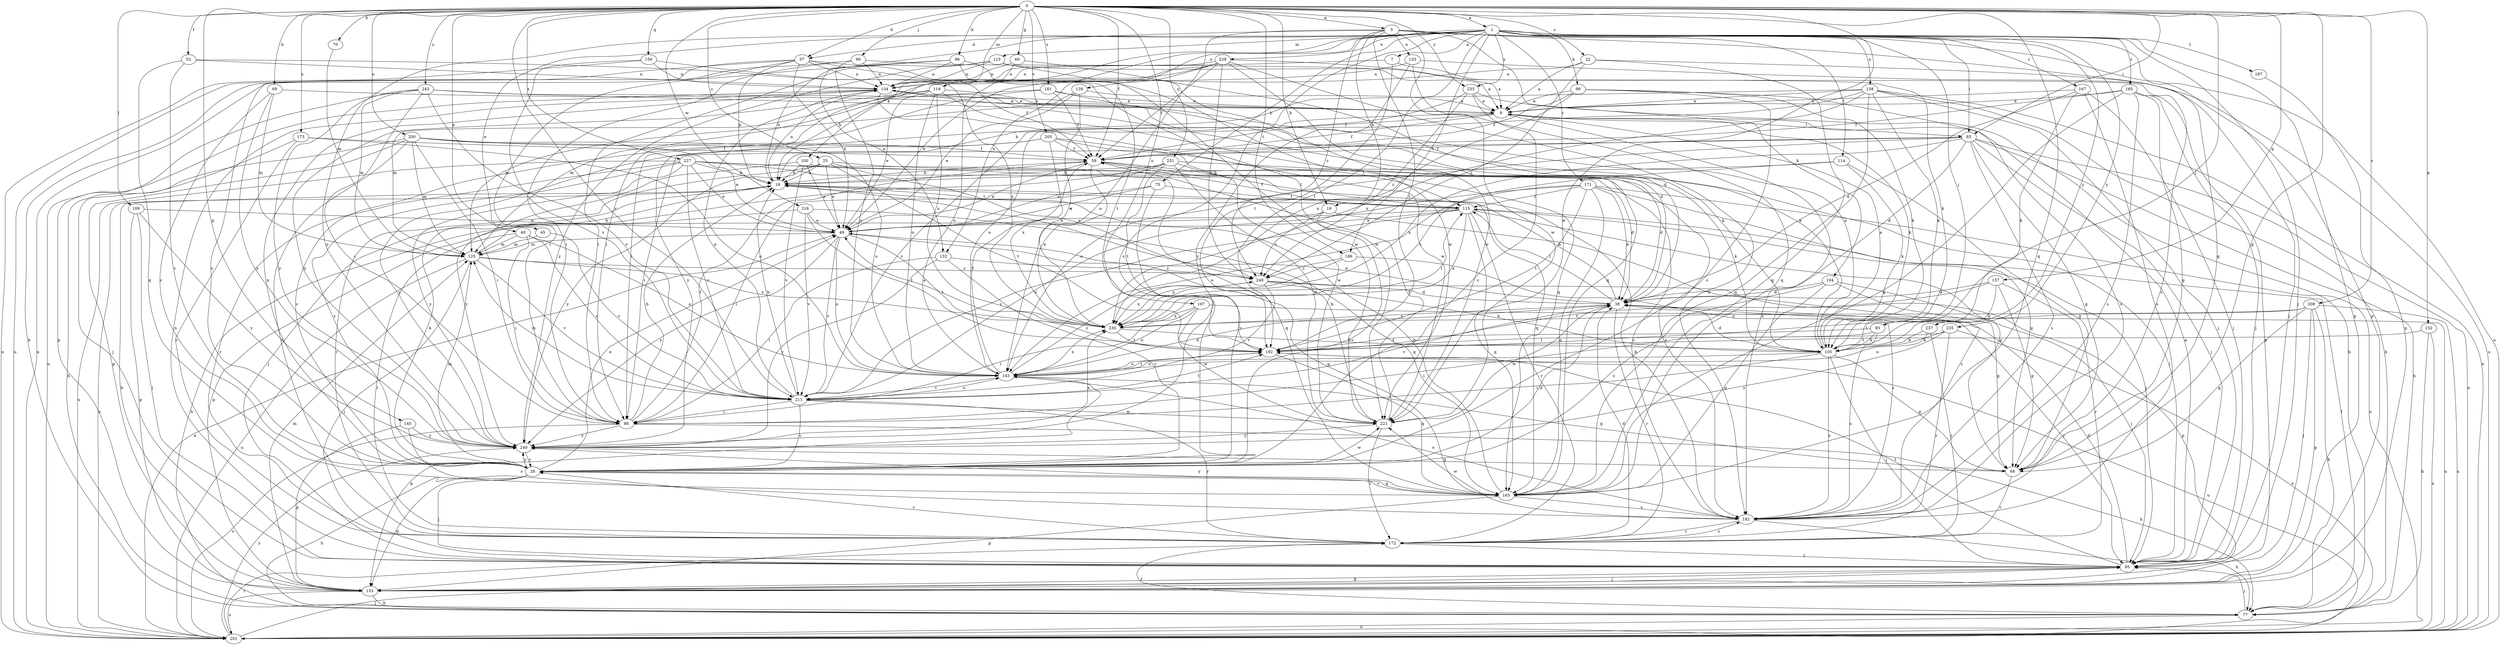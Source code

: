 strict digraph  {
0;
1;
3;
7;
9;
16;
19;
22;
25;
28;
37;
38;
40;
45;
49;
52;
58;
60;
68;
69;
70;
75;
77;
85;
86;
90;
93;
95;
96;
99;
100;
104;
105;
109;
114;
115;
119;
123;
125;
132;
133;
134;
138;
139;
143;
145;
152;
153;
156;
157;
163;
165;
167;
171;
172;
173;
181;
182;
186;
187;
192;
197;
200;
201;
205;
208;
211;
216;
221;
227;
229;
230;
231;
233;
235;
237;
240;
243;
249;
0 -> 1  [label=a];
0 -> 3  [label=a];
0 -> 16  [label=b];
0 -> 22  [label=c];
0 -> 25  [label=c];
0 -> 37  [label=d];
0 -> 40  [label=e];
0 -> 52  [label=f];
0 -> 58  [label=f];
0 -> 60  [label=g];
0 -> 68  [label=g];
0 -> 69  [label=h];
0 -> 70  [label=h];
0 -> 85  [label=i];
0 -> 90  [label=j];
0 -> 93  [label=j];
0 -> 96  [label=k];
0 -> 109  [label=l];
0 -> 119  [label=m];
0 -> 145  [label=p];
0 -> 152  [label=p];
0 -> 156  [label=q];
0 -> 157  [label=q];
0 -> 163  [label=q];
0 -> 173  [label=s];
0 -> 181  [label=s];
0 -> 186  [label=t];
0 -> 197  [label=u];
0 -> 200  [label=u];
0 -> 205  [label=v];
0 -> 208  [label=v];
0 -> 211  [label=v];
0 -> 216  [label=w];
0 -> 221  [label=w];
0 -> 227  [label=x];
0 -> 231  [label=y];
0 -> 233  [label=y];
0 -> 243  [label=z];
1 -> 7  [label=a];
1 -> 28  [label=c];
1 -> 37  [label=d];
1 -> 45  [label=e];
1 -> 75  [label=h];
1 -> 85  [label=i];
1 -> 93  [label=j];
1 -> 95  [label=j];
1 -> 99  [label=k];
1 -> 100  [label=k];
1 -> 114  [label=l];
1 -> 123  [label=m];
1 -> 132  [label=n];
1 -> 138  [label=o];
1 -> 139  [label=o];
1 -> 153  [label=p];
1 -> 165  [label=r];
1 -> 167  [label=r];
1 -> 171  [label=r];
1 -> 186  [label=t];
1 -> 187  [label=t];
1 -> 192  [label=t];
1 -> 229  [label=x];
1 -> 233  [label=y];
1 -> 235  [label=y];
1 -> 237  [label=y];
1 -> 240  [label=y];
3 -> 16  [label=b];
3 -> 68  [label=g];
3 -> 104  [label=k];
3 -> 132  [label=n];
3 -> 133  [label=n];
3 -> 143  [label=o];
3 -> 153  [label=p];
3 -> 192  [label=t];
3 -> 201  [label=u];
3 -> 221  [label=w];
3 -> 249  [label=z];
7 -> 134  [label=n];
7 -> 182  [label=s];
7 -> 192  [label=t];
9 -> 58  [label=f];
9 -> 85  [label=i];
9 -> 105  [label=k];
9 -> 182  [label=s];
9 -> 211  [label=v];
9 -> 240  [label=y];
16 -> 28  [label=c];
16 -> 49  [label=e];
16 -> 182  [label=s];
16 -> 249  [label=z];
19 -> 115  [label=l];
19 -> 134  [label=n];
19 -> 201  [label=u];
22 -> 9  [label=a];
22 -> 95  [label=j];
22 -> 134  [label=n];
22 -> 163  [label=q];
22 -> 249  [label=z];
25 -> 19  [label=b];
25 -> 49  [label=e];
25 -> 172  [label=r];
25 -> 182  [label=s];
25 -> 192  [label=t];
25 -> 240  [label=y];
25 -> 249  [label=z];
28 -> 19  [label=b];
28 -> 38  [label=d];
28 -> 49  [label=e];
28 -> 77  [label=h];
28 -> 95  [label=j];
28 -> 125  [label=m];
28 -> 134  [label=n];
28 -> 153  [label=p];
28 -> 163  [label=q];
28 -> 221  [label=w];
28 -> 240  [label=y];
37 -> 19  [label=b];
37 -> 49  [label=e];
37 -> 58  [label=f];
37 -> 77  [label=h];
37 -> 86  [label=i];
37 -> 134  [label=n];
37 -> 201  [label=u];
37 -> 221  [label=w];
38 -> 19  [label=b];
38 -> 49  [label=e];
38 -> 95  [label=j];
38 -> 115  [label=l];
38 -> 172  [label=r];
38 -> 211  [label=v];
38 -> 221  [label=w];
38 -> 230  [label=x];
40 -> 86  [label=i];
40 -> 125  [label=m];
40 -> 143  [label=o];
40 -> 172  [label=r];
40 -> 211  [label=v];
45 -> 125  [label=m];
45 -> 211  [label=v];
49 -> 125  [label=m];
49 -> 143  [label=o];
49 -> 163  [label=q];
49 -> 192  [label=t];
49 -> 211  [label=v];
49 -> 240  [label=y];
52 -> 28  [label=c];
52 -> 134  [label=n];
52 -> 163  [label=q];
52 -> 221  [label=w];
58 -> 19  [label=b];
58 -> 38  [label=d];
58 -> 49  [label=e];
58 -> 163  [label=q];
58 -> 230  [label=x];
60 -> 38  [label=d];
60 -> 134  [label=n];
60 -> 143  [label=o];
68 -> 172  [label=r];
69 -> 9  [label=a];
69 -> 28  [label=c];
69 -> 125  [label=m];
69 -> 240  [label=y];
70 -> 125  [label=m];
75 -> 28  [label=c];
75 -> 49  [label=e];
75 -> 86  [label=i];
75 -> 115  [label=l];
77 -> 95  [label=j];
77 -> 115  [label=l];
77 -> 172  [label=r];
77 -> 201  [label=u];
85 -> 38  [label=d];
85 -> 58  [label=f];
85 -> 68  [label=g];
85 -> 77  [label=h];
85 -> 86  [label=i];
85 -> 95  [label=j];
85 -> 143  [label=o];
85 -> 182  [label=s];
85 -> 201  [label=u];
85 -> 230  [label=x];
86 -> 19  [label=b];
86 -> 58  [label=f];
86 -> 77  [label=h];
86 -> 201  [label=u];
86 -> 240  [label=y];
90 -> 9  [label=a];
90 -> 28  [label=c];
90 -> 86  [label=i];
90 -> 134  [label=n];
90 -> 143  [label=o];
93 -> 86  [label=i];
93 -> 105  [label=k];
93 -> 182  [label=s];
93 -> 192  [label=t];
95 -> 9  [label=a];
95 -> 38  [label=d];
95 -> 134  [label=n];
95 -> 153  [label=p];
95 -> 192  [label=t];
96 -> 19  [label=b];
96 -> 134  [label=n];
96 -> 192  [label=t];
96 -> 201  [label=u];
96 -> 221  [label=w];
99 -> 9  [label=a];
99 -> 28  [label=c];
99 -> 58  [label=f];
99 -> 105  [label=k];
99 -> 182  [label=s];
99 -> 230  [label=x];
100 -> 19  [label=b];
100 -> 49  [label=e];
100 -> 95  [label=j];
100 -> 211  [label=v];
100 -> 240  [label=y];
104 -> 28  [label=c];
104 -> 38  [label=d];
104 -> 68  [label=g];
104 -> 95  [label=j];
104 -> 163  [label=q];
105 -> 9  [label=a];
105 -> 38  [label=d];
105 -> 68  [label=g];
105 -> 86  [label=i];
105 -> 95  [label=j];
105 -> 134  [label=n];
105 -> 143  [label=o];
105 -> 182  [label=s];
109 -> 49  [label=e];
109 -> 95  [label=j];
109 -> 153  [label=p];
109 -> 240  [label=y];
114 -> 19  [label=b];
114 -> 68  [label=g];
114 -> 105  [label=k];
114 -> 230  [label=x];
115 -> 49  [label=e];
115 -> 58  [label=f];
115 -> 68  [label=g];
115 -> 77  [label=h];
115 -> 95  [label=j];
115 -> 163  [label=q];
115 -> 172  [label=r];
115 -> 211  [label=v];
115 -> 230  [label=x];
119 -> 9  [label=a];
119 -> 49  [label=e];
119 -> 125  [label=m];
119 -> 143  [label=o];
119 -> 163  [label=q];
119 -> 230  [label=x];
119 -> 240  [label=y];
123 -> 86  [label=i];
123 -> 105  [label=k];
123 -> 134  [label=n];
123 -> 221  [label=w];
123 -> 240  [label=y];
125 -> 19  [label=b];
125 -> 95  [label=j];
125 -> 201  [label=u];
125 -> 211  [label=v];
125 -> 230  [label=x];
125 -> 249  [label=z];
132 -> 28  [label=c];
132 -> 86  [label=i];
132 -> 240  [label=y];
132 -> 249  [label=z];
133 -> 134  [label=n];
133 -> 163  [label=q];
133 -> 201  [label=u];
133 -> 240  [label=y];
134 -> 9  [label=a];
134 -> 105  [label=k];
134 -> 201  [label=u];
134 -> 221  [label=w];
138 -> 9  [label=a];
138 -> 19  [label=b];
138 -> 77  [label=h];
138 -> 95  [label=j];
138 -> 105  [label=k];
138 -> 143  [label=o];
138 -> 163  [label=q];
138 -> 201  [label=u];
138 -> 230  [label=x];
139 -> 9  [label=a];
139 -> 49  [label=e];
139 -> 125  [label=m];
139 -> 230  [label=x];
143 -> 38  [label=d];
143 -> 58  [label=f];
143 -> 68  [label=g];
143 -> 153  [label=p];
143 -> 192  [label=t];
143 -> 211  [label=v];
143 -> 230  [label=x];
143 -> 249  [label=z];
145 -> 153  [label=p];
145 -> 182  [label=s];
145 -> 240  [label=y];
152 -> 77  [label=h];
152 -> 192  [label=t];
152 -> 201  [label=u];
153 -> 19  [label=b];
153 -> 77  [label=h];
153 -> 95  [label=j];
153 -> 125  [label=m];
153 -> 201  [label=u];
156 -> 134  [label=n];
156 -> 201  [label=u];
156 -> 211  [label=v];
156 -> 230  [label=x];
157 -> 38  [label=d];
157 -> 68  [label=g];
157 -> 105  [label=k];
157 -> 172  [label=r];
157 -> 192  [label=t];
163 -> 19  [label=b];
163 -> 28  [label=c];
163 -> 153  [label=p];
163 -> 182  [label=s];
163 -> 240  [label=y];
165 -> 9  [label=a];
165 -> 58  [label=f];
165 -> 68  [label=g];
165 -> 95  [label=j];
165 -> 153  [label=p];
165 -> 163  [label=q];
165 -> 182  [label=s];
167 -> 9  [label=a];
167 -> 38  [label=d];
167 -> 95  [label=j];
167 -> 105  [label=k];
167 -> 182  [label=s];
171 -> 38  [label=d];
171 -> 68  [label=g];
171 -> 115  [label=l];
171 -> 143  [label=o];
171 -> 163  [label=q];
171 -> 192  [label=t];
171 -> 201  [label=u];
171 -> 211  [label=v];
172 -> 28  [label=c];
172 -> 38  [label=d];
172 -> 95  [label=j];
172 -> 182  [label=s];
173 -> 58  [label=f];
173 -> 95  [label=j];
173 -> 143  [label=o];
173 -> 172  [label=r];
181 -> 9  [label=a];
181 -> 58  [label=f];
181 -> 86  [label=i];
181 -> 105  [label=k];
181 -> 125  [label=m];
182 -> 19  [label=b];
182 -> 77  [label=h];
182 -> 143  [label=o];
182 -> 172  [label=r];
182 -> 221  [label=w];
186 -> 182  [label=s];
186 -> 230  [label=x];
186 -> 249  [label=z];
187 -> 153  [label=p];
192 -> 143  [label=o];
192 -> 163  [label=q];
192 -> 201  [label=u];
197 -> 86  [label=i];
197 -> 143  [label=o];
197 -> 201  [label=u];
197 -> 221  [label=w];
197 -> 230  [label=x];
200 -> 49  [label=e];
200 -> 58  [label=f];
200 -> 77  [label=h];
200 -> 86  [label=i];
200 -> 125  [label=m];
200 -> 143  [label=o];
200 -> 153  [label=p];
200 -> 172  [label=r];
201 -> 49  [label=e];
201 -> 95  [label=j];
201 -> 172  [label=r];
201 -> 240  [label=y];
205 -> 28  [label=c];
205 -> 58  [label=f];
205 -> 115  [label=l];
205 -> 221  [label=w];
205 -> 230  [label=x];
205 -> 240  [label=y];
208 -> 68  [label=g];
208 -> 77  [label=h];
208 -> 95  [label=j];
208 -> 153  [label=p];
208 -> 192  [label=t];
208 -> 201  [label=u];
208 -> 230  [label=x];
211 -> 19  [label=b];
211 -> 28  [label=c];
211 -> 86  [label=i];
211 -> 125  [label=m];
211 -> 134  [label=n];
211 -> 143  [label=o];
211 -> 172  [label=r];
211 -> 192  [label=t];
211 -> 221  [label=w];
216 -> 49  [label=e];
216 -> 153  [label=p];
216 -> 163  [label=q];
216 -> 192  [label=t];
216 -> 211  [label=v];
221 -> 19  [label=b];
221 -> 58  [label=f];
221 -> 172  [label=r];
221 -> 240  [label=y];
227 -> 19  [label=b];
227 -> 28  [label=c];
227 -> 38  [label=d];
227 -> 49  [label=e];
227 -> 163  [label=q];
227 -> 172  [label=r];
227 -> 182  [label=s];
227 -> 201  [label=u];
227 -> 211  [label=v];
227 -> 240  [label=y];
229 -> 9  [label=a];
229 -> 19  [label=b];
229 -> 49  [label=e];
229 -> 58  [label=f];
229 -> 86  [label=i];
229 -> 134  [label=n];
229 -> 163  [label=q];
229 -> 182  [label=s];
229 -> 249  [label=z];
230 -> 49  [label=e];
230 -> 105  [label=k];
230 -> 115  [label=l];
230 -> 192  [label=t];
231 -> 19  [label=b];
231 -> 49  [label=e];
231 -> 95  [label=j];
231 -> 105  [label=k];
231 -> 115  [label=l];
231 -> 192  [label=t];
231 -> 221  [label=w];
233 -> 9  [label=a];
233 -> 28  [label=c];
233 -> 58  [label=f];
233 -> 77  [label=h];
233 -> 249  [label=z];
235 -> 105  [label=k];
235 -> 172  [label=r];
235 -> 192  [label=t];
235 -> 201  [label=u];
235 -> 240  [label=y];
237 -> 105  [label=k];
237 -> 143  [label=o];
237 -> 172  [label=r];
240 -> 28  [label=c];
240 -> 68  [label=g];
240 -> 230  [label=x];
243 -> 9  [label=a];
243 -> 38  [label=d];
243 -> 86  [label=i];
243 -> 125  [label=m];
243 -> 153  [label=p];
243 -> 211  [label=v];
243 -> 240  [label=y];
249 -> 38  [label=d];
249 -> 105  [label=k];
249 -> 153  [label=p];
249 -> 211  [label=v];
249 -> 230  [label=x];
}
